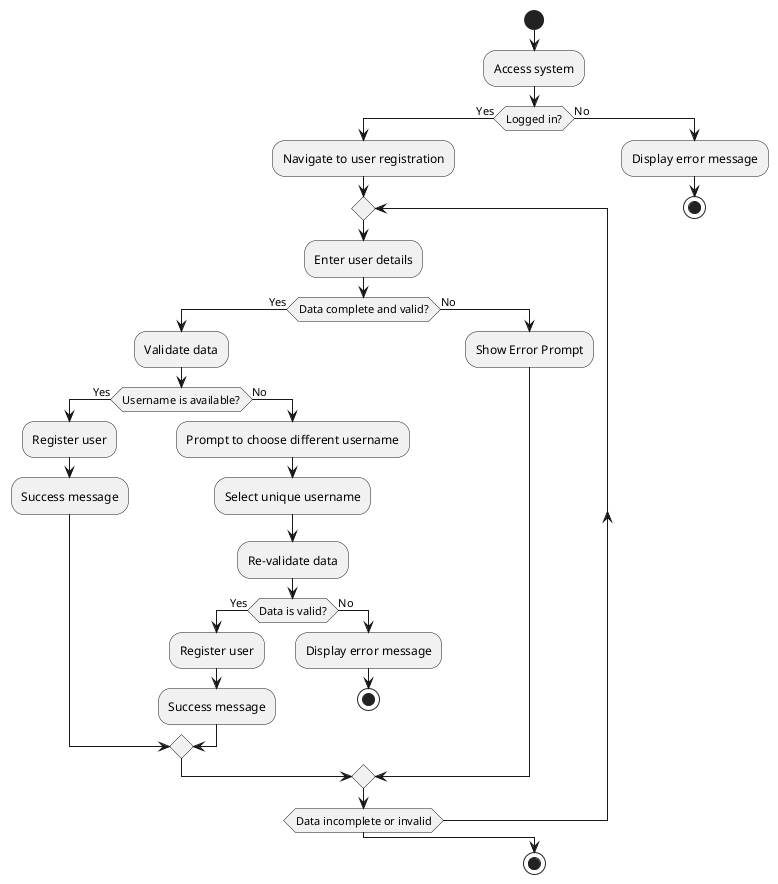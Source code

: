 @startuml
|Main|
start
:Access system;
if (Logged in?) then (Yes)
  :Navigate to user registration;
  repeat
    :Enter user details;
    if (Data complete and valid?) then (Yes)
      :Validate data;
      if (Username is available?) then (Yes)
        :Register user;
        :Success message;
      else (No)
        :Prompt to choose different username;
        :Select unique username;
        :Re-validate data;
        if (Data is valid?) then (Yes)
          :Register user;
          :Success message;
        else (No)
          :Display error message;
          stop
        endif
      endif
    else (No)
      :Show Error Prompt;
    endif
  repeat while (Data incomplete or invalid)
else (No)
  :Display error message;
  stop
endif

|Main|
stop
@enduml